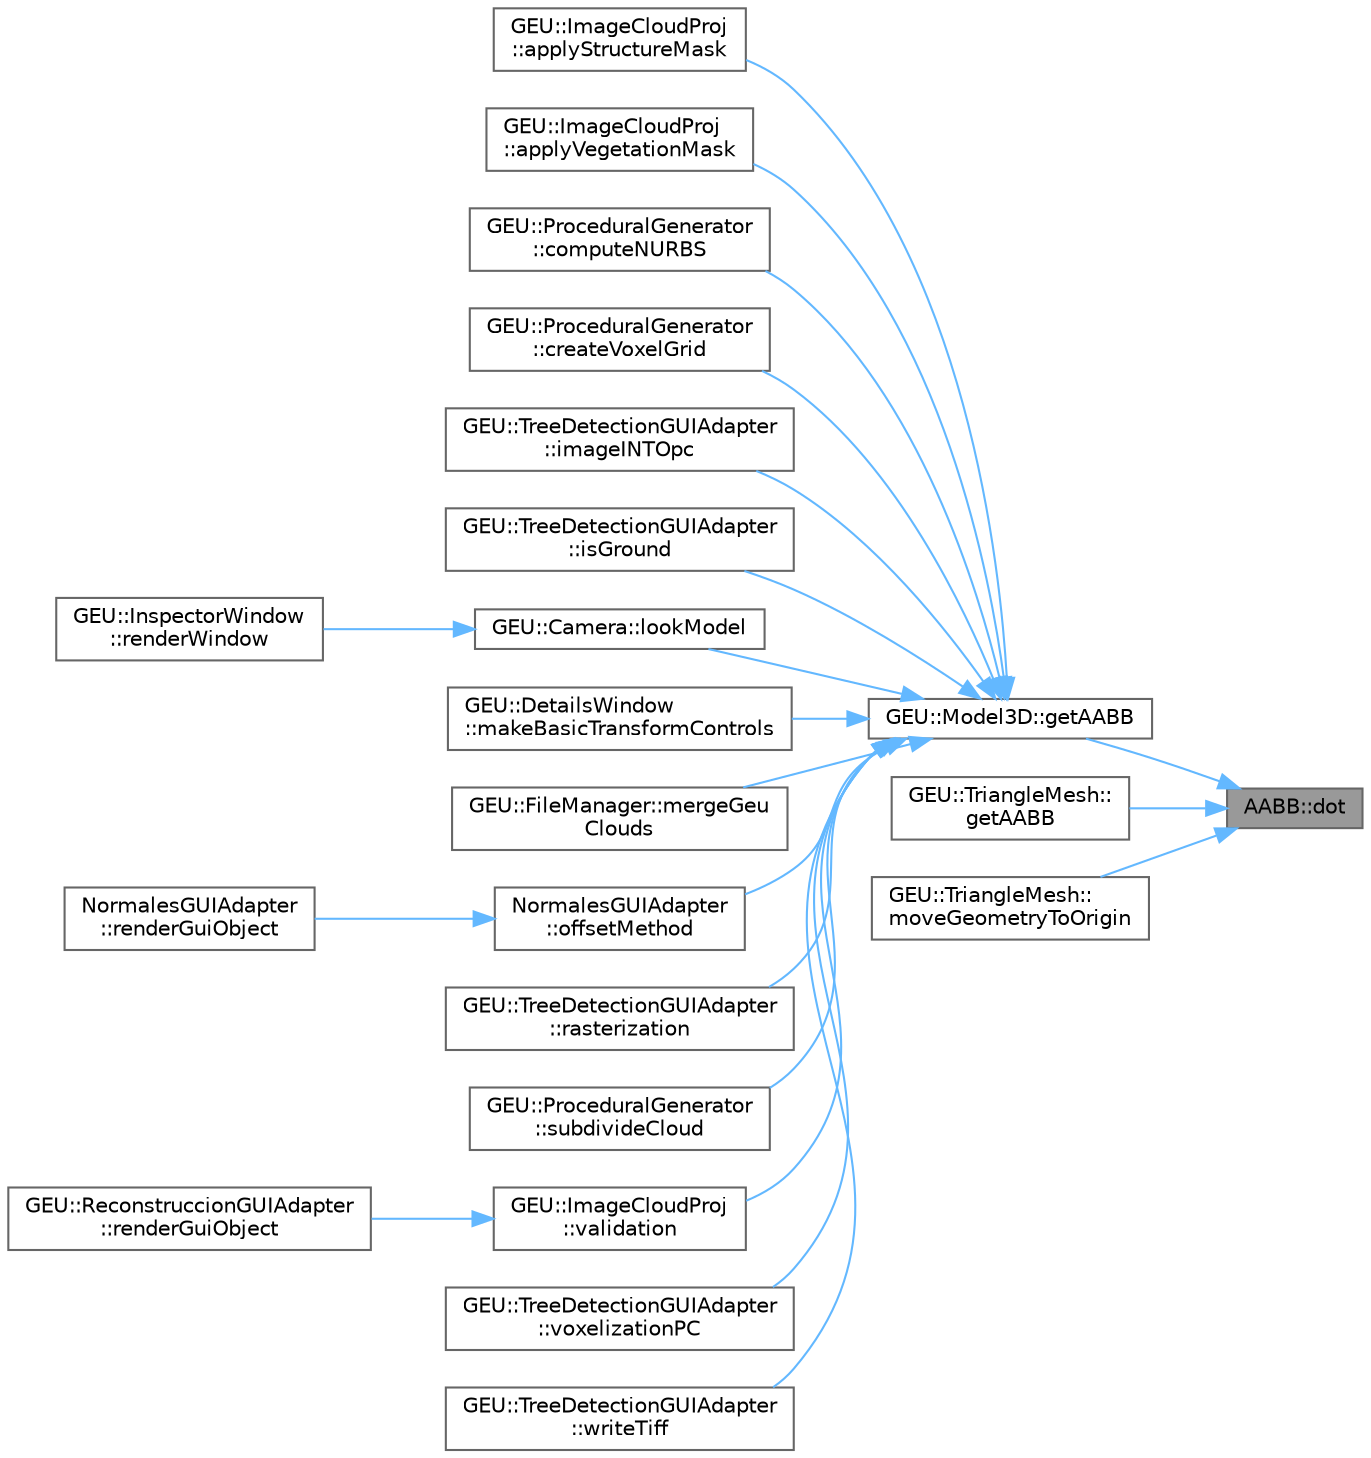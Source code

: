 digraph "AABB::dot"
{
 // LATEX_PDF_SIZE
  bgcolor="transparent";
  edge [fontname=Helvetica,fontsize=10,labelfontname=Helvetica,labelfontsize=10];
  node [fontname=Helvetica,fontsize=10,shape=box,height=0.2,width=0.4];
  rankdir="RL";
  Node1 [id="Node000001",label="AABB::dot",height=0.2,width=0.4,color="gray40", fillcolor="grey60", style="filled", fontcolor="black",tooltip=" "];
  Node1 -> Node2 [id="edge1_Node000001_Node000002",dir="back",color="steelblue1",style="solid",tooltip=" "];
  Node2 [id="Node000002",label="GEU::Model3D::getAABB",height=0.2,width=0.4,color="grey40", fillcolor="white", style="filled",URL="$db/d04/class_g_e_u_1_1_model3_d.html#ab5fdc7a938aa8ae8f6697cb4bf3e94b4",tooltip=" "];
  Node2 -> Node3 [id="edge2_Node000002_Node000003",dir="back",color="steelblue1",style="solid",tooltip=" "];
  Node3 [id="Node000003",label="GEU::ImageCloudProj\l::applyStructureMask",height=0.2,width=0.4,color="grey40", fillcolor="white", style="filled",URL="$dc/d01/class_g_e_u_1_1_image_cloud_proj.html#a8cfce2a37af19646fd0c06ee3fb077ca",tooltip=" "];
  Node2 -> Node4 [id="edge3_Node000002_Node000004",dir="back",color="steelblue1",style="solid",tooltip=" "];
  Node4 [id="Node000004",label="GEU::ImageCloudProj\l::applyVegetationMask",height=0.2,width=0.4,color="grey40", fillcolor="white", style="filled",URL="$dc/d01/class_g_e_u_1_1_image_cloud_proj.html#a1931d245c0168a9e7866bc8dd7904a07",tooltip=" "];
  Node2 -> Node5 [id="edge4_Node000002_Node000005",dir="back",color="steelblue1",style="solid",tooltip=" "];
  Node5 [id="Node000005",label="GEU::ProceduralGenerator\l::computeNURBS",height=0.2,width=0.4,color="grey40", fillcolor="white", style="filled",URL="$dd/d03/class_g_e_u_1_1_procedural_generator.html#a5e5a6ec203139618f54a6479cc12dd56",tooltip=" "];
  Node2 -> Node6 [id="edge5_Node000002_Node000006",dir="back",color="steelblue1",style="solid",tooltip=" "];
  Node6 [id="Node000006",label="GEU::ProceduralGenerator\l::createVoxelGrid",height=0.2,width=0.4,color="grey40", fillcolor="white", style="filled",URL="$dd/d03/class_g_e_u_1_1_procedural_generator.html#a5fb6272591570506c14b2e194a9b3805",tooltip="Initialize the voxel grid."];
  Node2 -> Node7 [id="edge6_Node000002_Node000007",dir="back",color="steelblue1",style="solid",tooltip=" "];
  Node7 [id="Node000007",label="GEU::TreeDetectionGUIAdapter\l::imageINTOpc",height=0.2,width=0.4,color="grey40", fillcolor="white", style="filled",URL="$d3/d07/class_g_e_u_1_1_tree_detection_g_u_i_adapter.html#af0bb37330aa2a08dbf5492a9c7364e41",tooltip=" "];
  Node2 -> Node8 [id="edge7_Node000002_Node000008",dir="back",color="steelblue1",style="solid",tooltip=" "];
  Node8 [id="Node000008",label="GEU::TreeDetectionGUIAdapter\l::isGround",height=0.2,width=0.4,color="grey40", fillcolor="white", style="filled",URL="$d3/d07/class_g_e_u_1_1_tree_detection_g_u_i_adapter.html#a0f7c95116ca03dbda3ba8beef506c5d1",tooltip=" "];
  Node2 -> Node9 [id="edge8_Node000002_Node000009",dir="back",color="steelblue1",style="solid",tooltip=" "];
  Node9 [id="Node000009",label="GEU::Camera::lookModel",height=0.2,width=0.4,color="grey40", fillcolor="white", style="filled",URL="$dd/d04/class_g_e_u_1_1_camera.html#a40576296046dd7cbeb67cfcd7bdbcba8",tooltip=" "];
  Node9 -> Node10 [id="edge9_Node000009_Node000010",dir="back",color="steelblue1",style="solid",tooltip=" "];
  Node10 [id="Node000010",label="GEU::InspectorWindow\l::renderWindow",height=0.2,width=0.4,color="grey40", fillcolor="white", style="filled",URL="$da/d01/class_g_e_u_1_1_inspector_window.html#a63b0402d61dd34944da9280a89fa9f74",tooltip="Renders the window and contents."];
  Node2 -> Node11 [id="edge10_Node000002_Node000011",dir="back",color="steelblue1",style="solid",tooltip=" "];
  Node11 [id="Node000011",label="GEU::DetailsWindow\l::makeBasicTransformControls",height=0.2,width=0.4,color="grey40", fillcolor="white", style="filled",URL="$db/d00/class_g_e_u_1_1_details_window.html#ad35f61717358ebd11631e5b8c5ed9ff9",tooltip="Makes and handles basic enabled and POS/ROT/SCL edit controls."];
  Node2 -> Node12 [id="edge11_Node000002_Node000012",dir="back",color="steelblue1",style="solid",tooltip=" "];
  Node12 [id="Node000012",label="GEU::FileManager::mergeGeu\lClouds",height=0.2,width=0.4,color="grey40", fillcolor="white", style="filled",URL="$dd/d01/class_g_e_u_1_1_file_manager.html#a7bcb4c4a764ee9419f0d924477566f60",tooltip=" "];
  Node2 -> Node13 [id="edge12_Node000002_Node000013",dir="back",color="steelblue1",style="solid",tooltip=" "];
  Node13 [id="Node000013",label="NormalesGUIAdapter\l::offsetMethod",height=0.2,width=0.4,color="grey40", fillcolor="white", style="filled",URL="$d4/d07/class_normales_g_u_i_adapter.html#a32cec8b0ea288f27e15946d5a4ea3728",tooltip=" "];
  Node13 -> Node14 [id="edge13_Node000013_Node000014",dir="back",color="steelblue1",style="solid",tooltip=" "];
  Node14 [id="Node000014",label="NormalesGUIAdapter\l::renderGuiObject",height=0.2,width=0.4,color="grey40", fillcolor="white", style="filled",URL="$d4/d07/class_normales_g_u_i_adapter.html#ad27c678722407ed6f3d2bb41ccc2b640",tooltip="Custom module GUI window contents."];
  Node2 -> Node15 [id="edge14_Node000002_Node000015",dir="back",color="steelblue1",style="solid",tooltip=" "];
  Node15 [id="Node000015",label="GEU::TreeDetectionGUIAdapter\l::rasterization",height=0.2,width=0.4,color="grey40", fillcolor="white", style="filled",URL="$d3/d07/class_g_e_u_1_1_tree_detection_g_u_i_adapter.html#a1b08b72ce466aad86b3046b6d61ebf25",tooltip=" "];
  Node2 -> Node16 [id="edge15_Node000002_Node000016",dir="back",color="steelblue1",style="solid",tooltip=" "];
  Node16 [id="Node000016",label="GEU::ProceduralGenerator\l::subdivideCloud",height=0.2,width=0.4,color="grey40", fillcolor="white", style="filled",URL="$dd/d03/class_g_e_u_1_1_procedural_generator.html#ab8413581fb4ba7ab9709a72bca03ce64",tooltip="Assign each point of the PointCloud to the corresponding voxel in the voxel grid and computes the cor..."];
  Node2 -> Node17 [id="edge16_Node000002_Node000017",dir="back",color="steelblue1",style="solid",tooltip=" "];
  Node17 [id="Node000017",label="GEU::ImageCloudProj\l::validation",height=0.2,width=0.4,color="grey40", fillcolor="white", style="filled",URL="$dc/d01/class_g_e_u_1_1_image_cloud_proj.html#a9113b9f785ba6dd50b0af47a3a5a1ecb",tooltip=" "];
  Node17 -> Node18 [id="edge17_Node000017_Node000018",dir="back",color="steelblue1",style="solid",tooltip=" "];
  Node18 [id="Node000018",label="GEU::ReconstruccionGUIAdapter\l::renderGuiObject",height=0.2,width=0.4,color="grey40", fillcolor="white", style="filled",URL="$d5/d03/class_g_e_u_1_1_reconstruccion_g_u_i_adapter.html#a2918ca118794a47873dbc1df297d68d7",tooltip="Custom module GUI window contents."];
  Node2 -> Node19 [id="edge18_Node000002_Node000019",dir="back",color="steelblue1",style="solid",tooltip=" "];
  Node19 [id="Node000019",label="GEU::TreeDetectionGUIAdapter\l::voxelizationPC",height=0.2,width=0.4,color="grey40", fillcolor="white", style="filled",URL="$d3/d07/class_g_e_u_1_1_tree_detection_g_u_i_adapter.html#a9dcb347e434c6fa3d84171f48e637b75",tooltip=" "];
  Node2 -> Node20 [id="edge19_Node000002_Node000020",dir="back",color="steelblue1",style="solid",tooltip=" "];
  Node20 [id="Node000020",label="GEU::TreeDetectionGUIAdapter\l::writeTiff",height=0.2,width=0.4,color="grey40", fillcolor="white", style="filled",URL="$d3/d07/class_g_e_u_1_1_tree_detection_g_u_i_adapter.html#a7e42b015e29b15a8d1614691777b6a50",tooltip=" "];
  Node1 -> Node21 [id="edge20_Node000001_Node000021",dir="back",color="steelblue1",style="solid",tooltip=" "];
  Node21 [id="Node000021",label="GEU::TriangleMesh::\lgetAABB",height=0.2,width=0.4,color="grey40", fillcolor="white", style="filled",URL="$d9/d02/class_g_e_u_1_1_triangle_mesh.html#a3d0a52044599f2686b42aed5b4630095",tooltip=" "];
  Node1 -> Node22 [id="edge21_Node000001_Node000022",dir="back",color="steelblue1",style="solid",tooltip=" "];
  Node22 [id="Node000022",label="GEU::TriangleMesh::\lmoveGeometryToOrigin",height=0.2,width=0.4,color="grey40", fillcolor="white", style="filled",URL="$d9/d02/class_g_e_u_1_1_triangle_mesh.html#af3317dd9b6bbec740f6d45d419f28feb",tooltip=" "];
}
